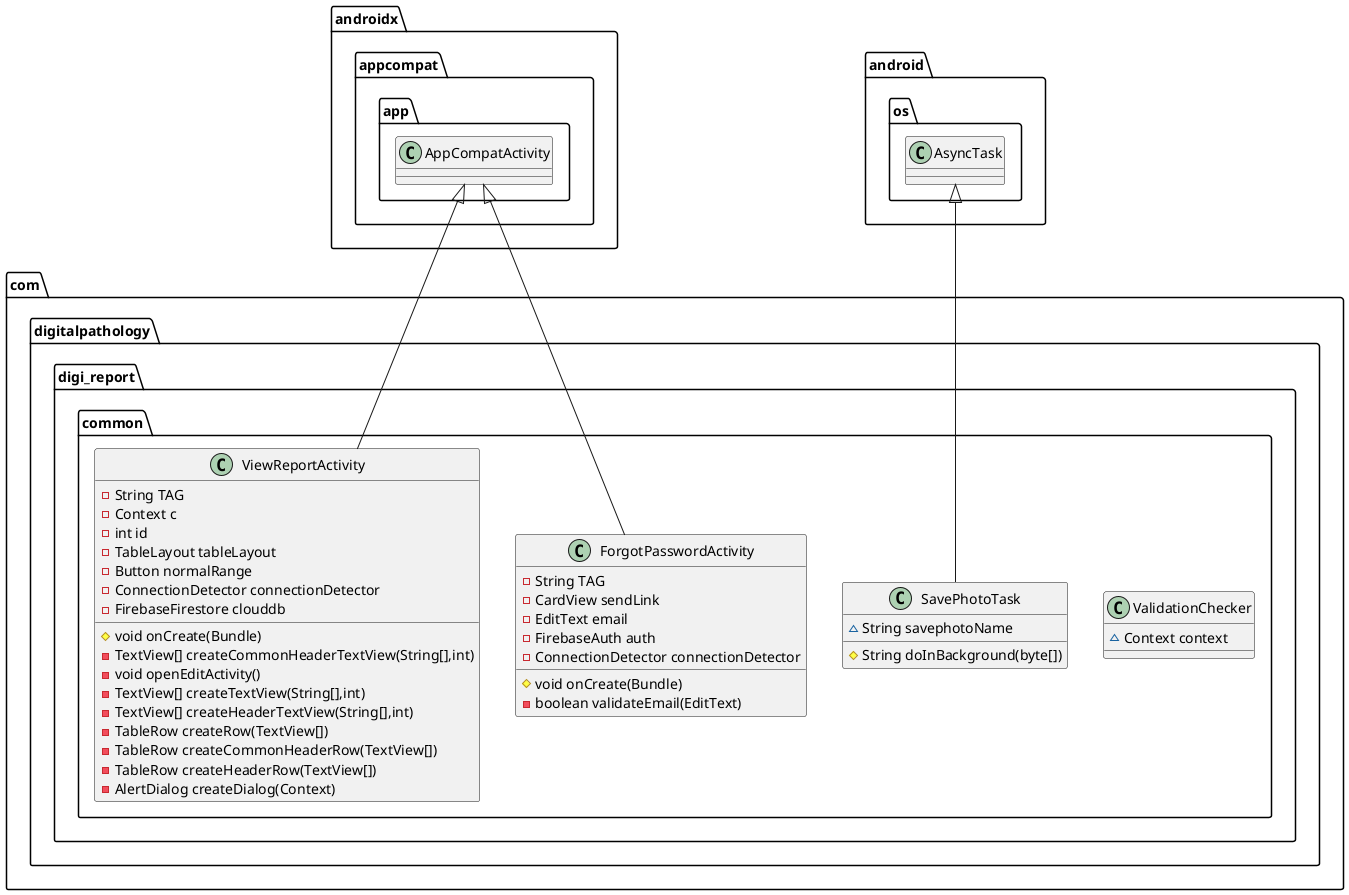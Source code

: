 @startuml
class com.digitalpathology.digi_report.common.ValidationChecker {
~ Context context
}
class com.digitalpathology.digi_report.common.SavePhotoTask {
~ String savephotoName
# String doInBackground(byte[])
}

class com.digitalpathology.digi_report.common.ForgotPasswordActivity {
- String TAG
- CardView sendLink
- EditText email
- FirebaseAuth auth
- ConnectionDetector connectionDetector
# void onCreate(Bundle)
- boolean validateEmail(EditText)
}

class com.digitalpathology.digi_report.common.ViewReportActivity {
- String TAG
- Context c
- int id
- TableLayout tableLayout
- Button normalRange
- ConnectionDetector connectionDetector
- FirebaseFirestore clouddb
# void onCreate(Bundle)
- TextView[] createCommonHeaderTextView(String[],int)
- void openEditActivity()
- TextView[] createTextView(String[],int)
- TextView[] createHeaderTextView(String[],int)
- TableRow createRow(TextView[])
- TableRow createCommonHeaderRow(TextView[])
- TableRow createHeaderRow(TextView[])
- AlertDialog createDialog(Context)
}

androidx.appcompat.app.AppCompatActivity <|-- com.digitalpathology.digi_report.common.ForgotPasswordActivity
androidx.appcompat.app.AppCompatActivity <|-- com.digitalpathology.digi_report.common.ViewReportActivity
android.os.AsyncTask <|-- com.digitalpathology.digi_report.common.SavePhotoTask
@enduml